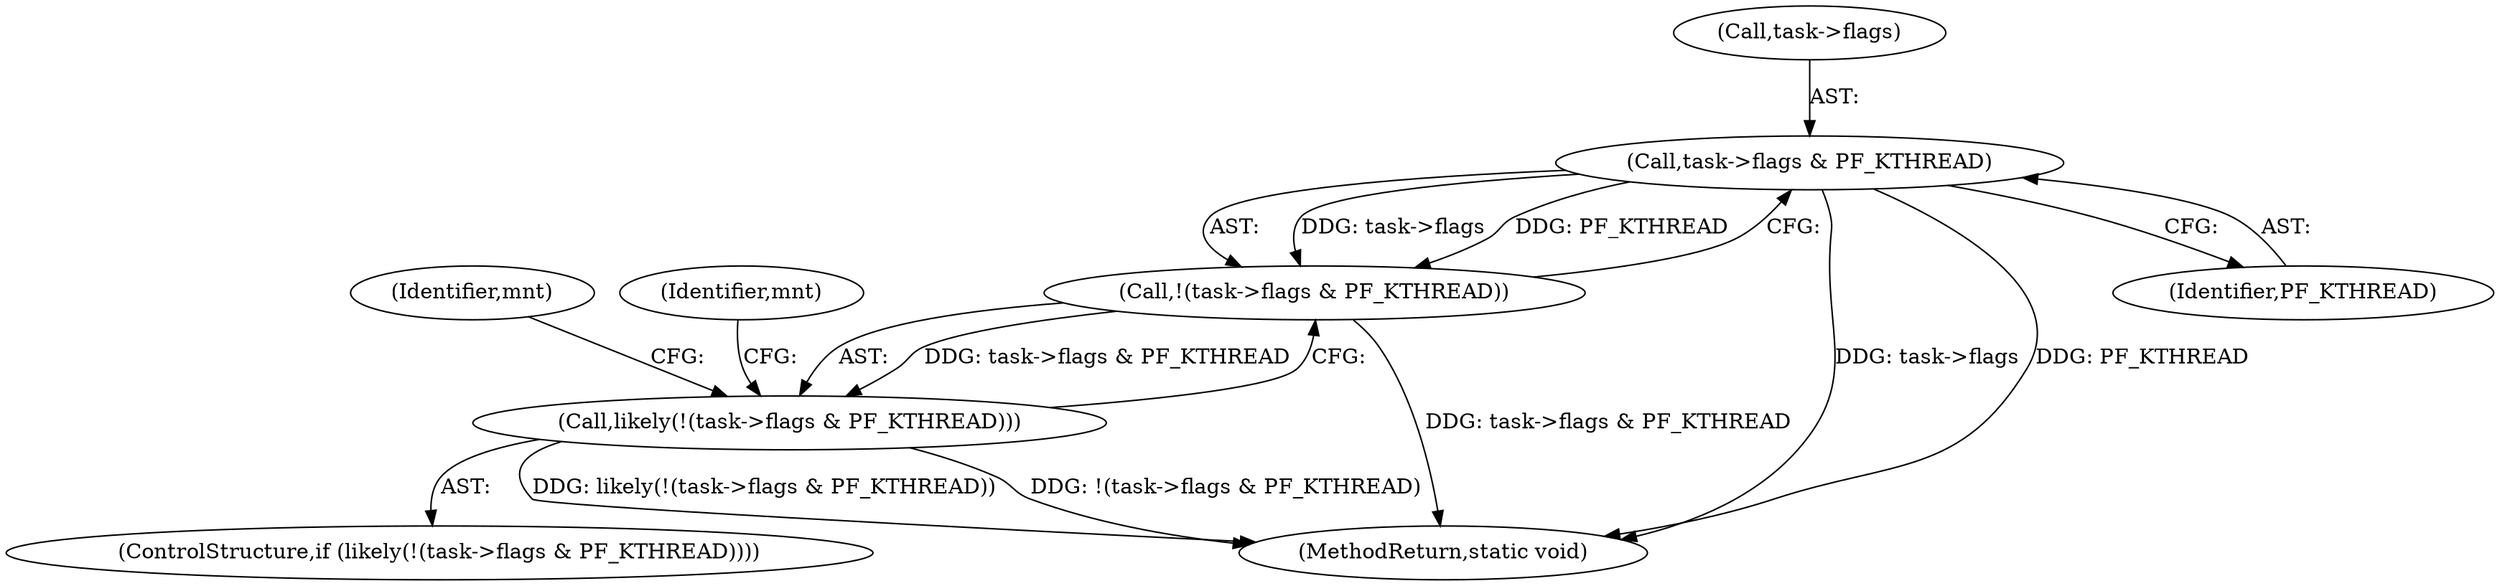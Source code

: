 digraph "0_linux_ce07d891a0891d3c0d0c2d73d577490486b809e1_0@pointer" {
"1000184" [label="(Call,task->flags & PF_KTHREAD)"];
"1000183" [label="(Call,!(task->flags & PF_KTHREAD))"];
"1000182" [label="(Call,likely(!(task->flags & PF_KTHREAD)))"];
"1000193" [label="(Identifier,mnt)"];
"1000182" [label="(Call,likely(!(task->flags & PF_KTHREAD)))"];
"1000183" [label="(Call,!(task->flags & PF_KTHREAD))"];
"1000221" [label="(MethodReturn,static void)"];
"1000184" [label="(Call,task->flags & PF_KTHREAD)"];
"1000210" [label="(Identifier,mnt)"];
"1000185" [label="(Call,task->flags)"];
"1000181" [label="(ControlStructure,if (likely(!(task->flags & PF_KTHREAD))))"];
"1000188" [label="(Identifier,PF_KTHREAD)"];
"1000184" -> "1000183"  [label="AST: "];
"1000184" -> "1000188"  [label="CFG: "];
"1000185" -> "1000184"  [label="AST: "];
"1000188" -> "1000184"  [label="AST: "];
"1000183" -> "1000184"  [label="CFG: "];
"1000184" -> "1000221"  [label="DDG: task->flags"];
"1000184" -> "1000221"  [label="DDG: PF_KTHREAD"];
"1000184" -> "1000183"  [label="DDG: task->flags"];
"1000184" -> "1000183"  [label="DDG: PF_KTHREAD"];
"1000183" -> "1000182"  [label="AST: "];
"1000182" -> "1000183"  [label="CFG: "];
"1000183" -> "1000221"  [label="DDG: task->flags & PF_KTHREAD"];
"1000183" -> "1000182"  [label="DDG: task->flags & PF_KTHREAD"];
"1000182" -> "1000181"  [label="AST: "];
"1000193" -> "1000182"  [label="CFG: "];
"1000210" -> "1000182"  [label="CFG: "];
"1000182" -> "1000221"  [label="DDG: likely(!(task->flags & PF_KTHREAD))"];
"1000182" -> "1000221"  [label="DDG: !(task->flags & PF_KTHREAD)"];
}
